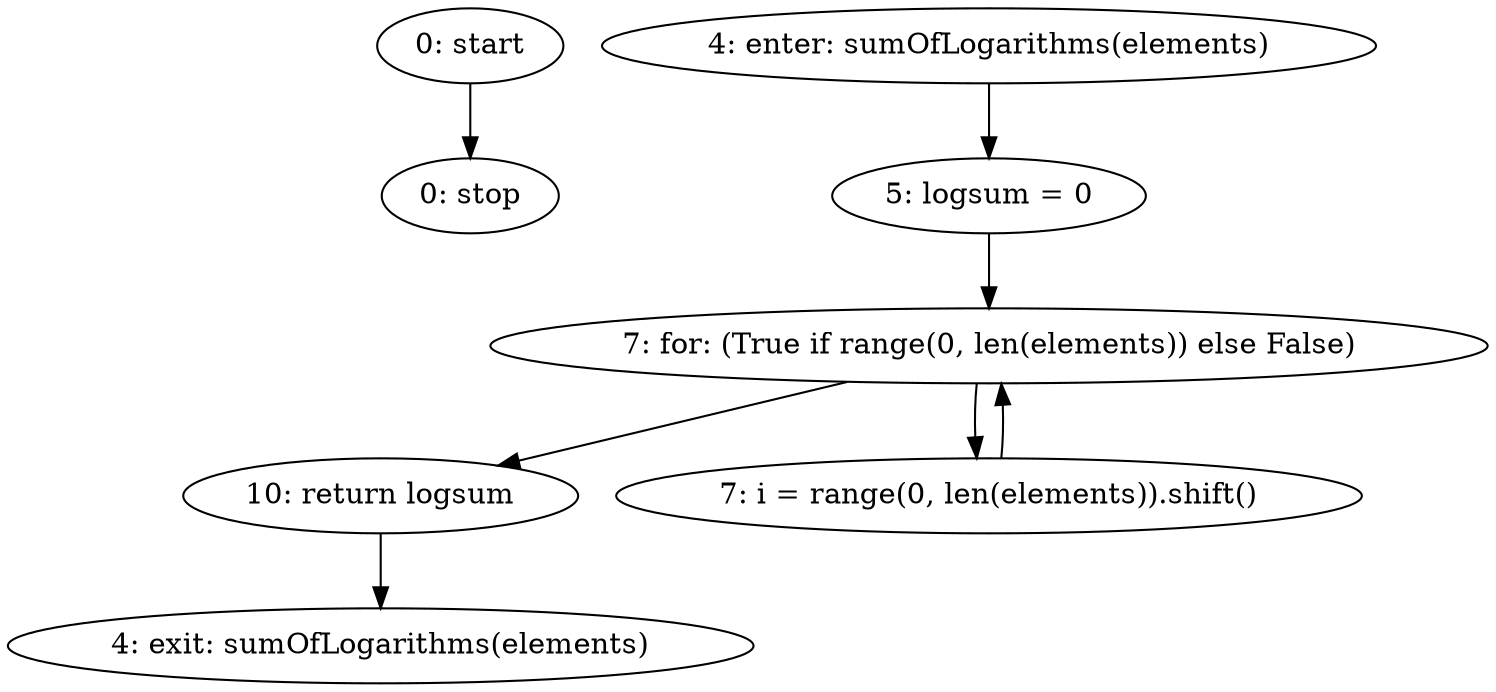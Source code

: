 strict digraph "" {
	node [label="\N"];
	0	[label="0: start"];
	7	[label="0: stop"];
	0 -> 7;
	1	[label="4: enter: sumOfLogarithms(elements)"];
	3	[label="5: logsum = 0"];
	1 -> 3;
	4	[label="7: for: (True if range(0, len(elements)) else False)"];
	3 -> 4;
	2	[label="4: exit: sumOfLogarithms(elements)"];
	6	[label="10: return logsum"];
	6 -> 2;
	4 -> 6;
	5	[label="7: i = range(0, len(elements)).shift()"];
	4 -> 5;
	5 -> 4;
}
